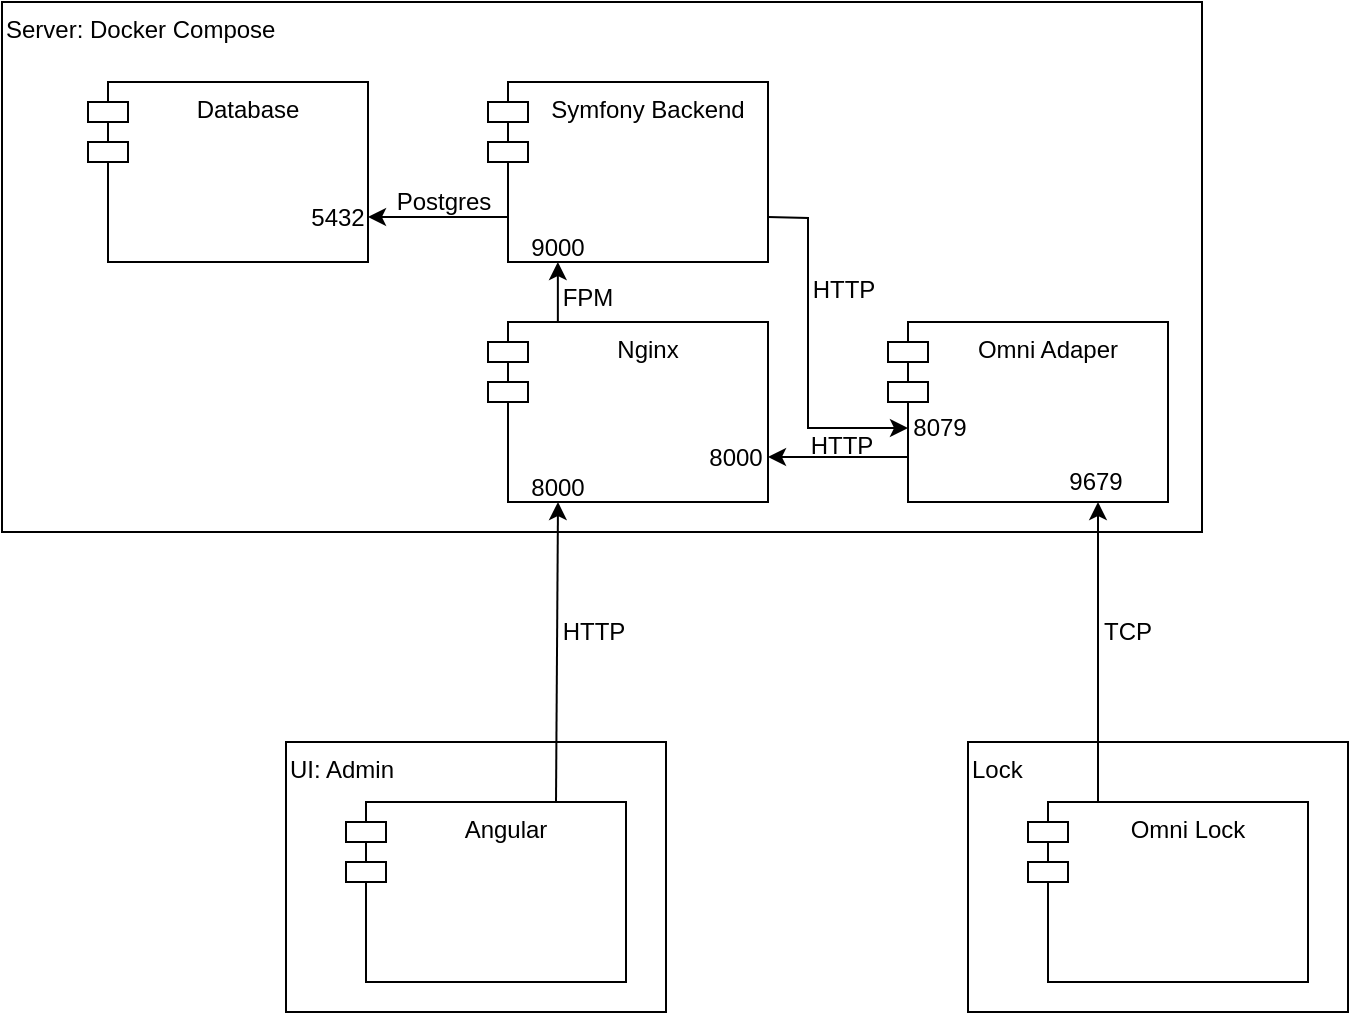<mxfile version="21.6.8" type="google">
  <diagram id="R2lEEEUBdFMjLlhIrx00" name="Page-1">
    <mxGraphModel dx="1062" dy="630" grid="1" gridSize="10" guides="1" tooltips="1" connect="1" arrows="1" fold="1" page="1" pageScale="1" pageWidth="850" pageHeight="1100" math="0" shadow="0" extFonts="Permanent Marker^https://fonts.googleapis.com/css?family=Permanent+Marker">
      <root>
        <mxCell id="0" />
        <mxCell id="1" parent="0" />
        <mxCell id="sPpGF1w8YgZh2u3XMLft-2" value="&lt;div style=&quot;&quot;&gt;&lt;span style=&quot;background-color: initial;&quot;&gt;Lock&lt;/span&gt;&lt;/div&gt;" style="html=1;whiteSpace=wrap;align=left;horizontal=1;verticalAlign=top;" vertex="1" parent="1">
          <mxGeometry x="640" y="720" width="190" height="135" as="geometry" />
        </mxCell>
        <mxCell id="sPpGF1w8YgZh2u3XMLft-1" value="Omni Lock" style="shape=module;align=left;spacingLeft=20;align=center;verticalAlign=top;whiteSpace=wrap;html=1;" vertex="1" parent="1">
          <mxGeometry x="670" y="750" width="140" height="90" as="geometry" />
        </mxCell>
        <mxCell id="sPpGF1w8YgZh2u3XMLft-3" value="&lt;div style=&quot;&quot;&gt;&lt;span style=&quot;background-color: initial;&quot;&gt;Server: Docker Compose&lt;/span&gt;&lt;/div&gt;" style="html=1;whiteSpace=wrap;align=left;horizontal=1;verticalAlign=top;" vertex="1" parent="1">
          <mxGeometry x="157" y="350" width="600" height="265" as="geometry" />
        </mxCell>
        <mxCell id="sPpGF1w8YgZh2u3XMLft-4" value="Omni Adaper" style="shape=module;align=left;spacingLeft=20;align=center;verticalAlign=top;whiteSpace=wrap;html=1;" vertex="1" parent="1">
          <mxGeometry x="600" y="510" width="140" height="90" as="geometry" />
        </mxCell>
        <mxCell id="sPpGF1w8YgZh2u3XMLft-5" value="" style="endArrow=classic;html=1;rounded=0;entryX=0.75;entryY=1;entryDx=0;entryDy=0;exitX=0.25;exitY=0;exitDx=0;exitDy=0;" edge="1" parent="1" source="sPpGF1w8YgZh2u3XMLft-1" target="sPpGF1w8YgZh2u3XMLft-4">
          <mxGeometry width="50" height="50" relative="1" as="geometry">
            <mxPoint x="650" y="670" as="sourcePoint" />
            <mxPoint x="810" y="677" as="targetPoint" />
          </mxGeometry>
        </mxCell>
        <mxCell id="sPpGF1w8YgZh2u3XMLft-6" value="9679" style="text;html=1;strokeColor=none;fillColor=none;align=center;verticalAlign=middle;whiteSpace=wrap;rounded=0;" vertex="1" parent="1">
          <mxGeometry x="674" y="575" width="60" height="30" as="geometry" />
        </mxCell>
        <mxCell id="sPpGF1w8YgZh2u3XMLft-10" value="8079" style="text;html=1;strokeColor=none;fillColor=none;align=center;verticalAlign=middle;whiteSpace=wrap;rounded=0;" vertex="1" parent="1">
          <mxGeometry x="596" y="548" width="60" height="30" as="geometry" />
        </mxCell>
        <mxCell id="sPpGF1w8YgZh2u3XMLft-11" value="Nginx" style="shape=module;align=left;spacingLeft=20;align=center;verticalAlign=top;whiteSpace=wrap;html=1;" vertex="1" parent="1">
          <mxGeometry x="400" y="510" width="140" height="90" as="geometry" />
        </mxCell>
        <mxCell id="sPpGF1w8YgZh2u3XMLft-14" value="8000" style="text;html=1;strokeColor=none;fillColor=none;align=center;verticalAlign=middle;whiteSpace=wrap;rounded=0;" vertex="1" parent="1">
          <mxGeometry x="405" y="578" width="60" height="30" as="geometry" />
        </mxCell>
        <mxCell id="sPpGF1w8YgZh2u3XMLft-15" value="" style="endArrow=classic;html=1;rounded=0;entryX=1;entryY=0.75;entryDx=0;entryDy=0;exitX=0;exitY=0.75;exitDx=10;exitDy=0;exitPerimeter=0;" edge="1" parent="1" source="sPpGF1w8YgZh2u3XMLft-4" target="sPpGF1w8YgZh2u3XMLft-11">
          <mxGeometry width="50" height="50" relative="1" as="geometry">
            <mxPoint x="430" y="690" as="sourcePoint" />
            <mxPoint x="480" y="640" as="targetPoint" />
          </mxGeometry>
        </mxCell>
        <mxCell id="sPpGF1w8YgZh2u3XMLft-16" value="8000" style="text;html=1;strokeColor=none;fillColor=none;align=center;verticalAlign=middle;whiteSpace=wrap;rounded=0;" vertex="1" parent="1">
          <mxGeometry x="494" y="563" width="60" height="30" as="geometry" />
        </mxCell>
        <mxCell id="sPpGF1w8YgZh2u3XMLft-17" value="" style="endArrow=classic;html=1;rounded=0;exitX=1;exitY=0.75;exitDx=0;exitDy=0;" edge="1" parent="1" source="sPpGF1w8YgZh2u3XMLft-35">
          <mxGeometry width="50" height="50" relative="1" as="geometry">
            <mxPoint x="540" y="563" as="sourcePoint" />
            <mxPoint x="610" y="563" as="targetPoint" />
            <Array as="points">
              <mxPoint x="560" y="458" />
              <mxPoint x="560" y="510" />
              <mxPoint x="560" y="563" />
            </Array>
          </mxGeometry>
        </mxCell>
        <mxCell id="sPpGF1w8YgZh2u3XMLft-18" value="TCP" style="text;html=1;strokeColor=none;fillColor=none;align=center;verticalAlign=middle;whiteSpace=wrap;rounded=0;" vertex="1" parent="1">
          <mxGeometry x="690" y="650" width="60" height="30" as="geometry" />
        </mxCell>
        <mxCell id="sPpGF1w8YgZh2u3XMLft-19" value="HTTP" style="text;html=1;strokeColor=none;fillColor=none;align=center;verticalAlign=middle;whiteSpace=wrap;rounded=0;" vertex="1" parent="1">
          <mxGeometry x="548" y="479" width="60" height="30" as="geometry" />
        </mxCell>
        <mxCell id="sPpGF1w8YgZh2u3XMLft-20" value="HTTP" style="text;html=1;strokeColor=none;fillColor=none;align=center;verticalAlign=middle;whiteSpace=wrap;rounded=0;" vertex="1" parent="1">
          <mxGeometry x="547" y="557" width="60" height="30" as="geometry" />
        </mxCell>
        <mxCell id="sPpGF1w8YgZh2u3XMLft-23" value="Postgres" style="text;html=1;strokeColor=none;fillColor=none;align=center;verticalAlign=middle;whiteSpace=wrap;rounded=0;" vertex="1" parent="1">
          <mxGeometry x="348" y="435" width="60" height="30" as="geometry" />
        </mxCell>
        <mxCell id="sPpGF1w8YgZh2u3XMLft-25" value="&lt;div style=&quot;&quot;&gt;UI: Admin&lt;/div&gt;" style="html=1;whiteSpace=wrap;align=left;horizontal=1;verticalAlign=top;" vertex="1" parent="1">
          <mxGeometry x="299" y="720" width="190" height="135" as="geometry" />
        </mxCell>
        <mxCell id="sPpGF1w8YgZh2u3XMLft-26" value="Angular" style="shape=module;align=left;spacingLeft=20;align=center;verticalAlign=top;whiteSpace=wrap;html=1;" vertex="1" parent="1">
          <mxGeometry x="329" y="750" width="140" height="90" as="geometry" />
        </mxCell>
        <mxCell id="sPpGF1w8YgZh2u3XMLft-27" value="" style="endArrow=classic;html=1;rounded=0;entryX=0.25;entryY=1;entryDx=0;entryDy=0;exitX=0.75;exitY=0;exitDx=0;exitDy=0;" edge="1" parent="1" source="sPpGF1w8YgZh2u3XMLft-26" target="sPpGF1w8YgZh2u3XMLft-11">
          <mxGeometry width="50" height="50" relative="1" as="geometry">
            <mxPoint x="490" y="690" as="sourcePoint" />
            <mxPoint x="510" y="700" as="targetPoint" />
          </mxGeometry>
        </mxCell>
        <mxCell id="sPpGF1w8YgZh2u3XMLft-28" value="HTTP" style="text;html=1;strokeColor=none;fillColor=none;align=center;verticalAlign=middle;whiteSpace=wrap;rounded=0;" vertex="1" parent="1">
          <mxGeometry x="423" y="650" width="60" height="30" as="geometry" />
        </mxCell>
        <mxCell id="sPpGF1w8YgZh2u3XMLft-29" value="Database" style="shape=module;align=left;spacingLeft=20;align=center;verticalAlign=top;whiteSpace=wrap;html=1;" vertex="1" parent="1">
          <mxGeometry x="200" y="390" width="140" height="90" as="geometry" />
        </mxCell>
        <mxCell id="sPpGF1w8YgZh2u3XMLft-30" value="5432" style="text;html=1;strokeColor=none;fillColor=none;align=center;verticalAlign=middle;whiteSpace=wrap;rounded=0;" vertex="1" parent="1">
          <mxGeometry x="295" y="443" width="60" height="30" as="geometry" />
        </mxCell>
        <mxCell id="sPpGF1w8YgZh2u3XMLft-35" value="Symfony Backend" style="shape=module;align=left;spacingLeft=20;align=center;verticalAlign=top;whiteSpace=wrap;html=1;" vertex="1" parent="1">
          <mxGeometry x="400" y="390" width="140" height="90" as="geometry" />
        </mxCell>
        <mxCell id="sPpGF1w8YgZh2u3XMLft-42" value="" style="endArrow=classic;html=1;rounded=0;exitX=0;exitY=0.75;exitDx=10;exitDy=0;exitPerimeter=0;entryX=1;entryY=0.75;entryDx=0;entryDy=0;" edge="1" parent="1" source="sPpGF1w8YgZh2u3XMLft-35" target="sPpGF1w8YgZh2u3XMLft-29">
          <mxGeometry width="50" height="50" relative="1" as="geometry">
            <mxPoint x="360" y="470" as="sourcePoint" />
            <mxPoint x="339.467" y="458" as="targetPoint" />
          </mxGeometry>
        </mxCell>
        <mxCell id="sPpGF1w8YgZh2u3XMLft-44" value="9000" style="text;html=1;strokeColor=none;fillColor=none;align=center;verticalAlign=middle;whiteSpace=wrap;rounded=0;" vertex="1" parent="1">
          <mxGeometry x="405" y="458" width="60" height="30" as="geometry" />
        </mxCell>
        <mxCell id="sPpGF1w8YgZh2u3XMLft-45" value="" style="endArrow=classic;html=1;rounded=0;exitX=0.75;exitY=0;exitDx=0;exitDy=0;entryX=0.75;entryY=1;entryDx=0;entryDy=0;" edge="1" parent="1">
          <mxGeometry width="50" height="50" relative="1" as="geometry">
            <mxPoint x="434.93" y="510" as="sourcePoint" />
            <mxPoint x="434.93" y="480" as="targetPoint" />
          </mxGeometry>
        </mxCell>
        <mxCell id="sPpGF1w8YgZh2u3XMLft-46" value="FPM" style="text;html=1;strokeColor=none;fillColor=none;align=center;verticalAlign=middle;whiteSpace=wrap;rounded=0;" vertex="1" parent="1">
          <mxGeometry x="420" y="483" width="60" height="30" as="geometry" />
        </mxCell>
      </root>
    </mxGraphModel>
  </diagram>
</mxfile>
